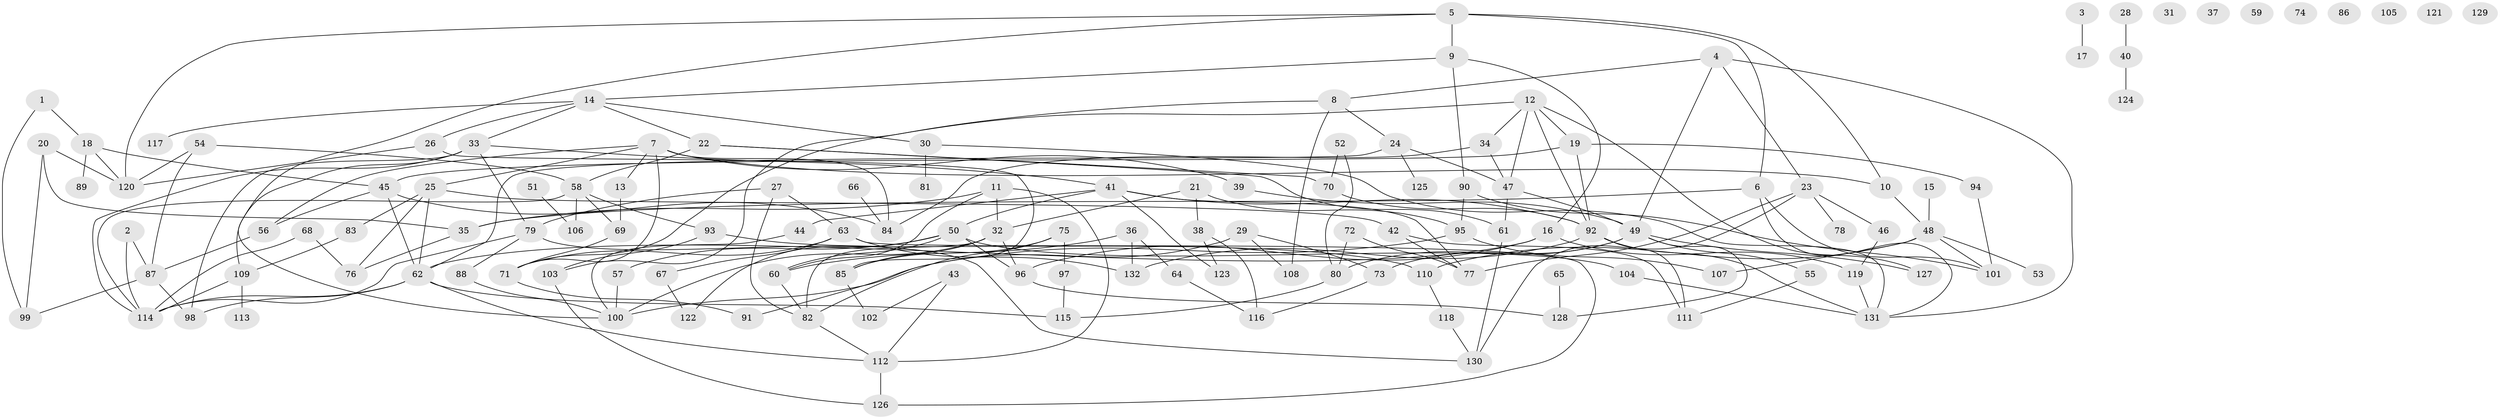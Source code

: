 // coarse degree distribution, {6: 0.045454545454545456, 2: 0.16666666666666666, 0: 0.15151515151515152, 11: 0.045454545454545456, 10: 0.015151515151515152, 15: 0.015151515151515152, 8: 0.030303030303030304, 17: 0.015151515151515152, 1: 0.09090909090909091, 7: 0.045454545454545456, 4: 0.07575757575757576, 5: 0.12121212121212122, 3: 0.18181818181818182}
// Generated by graph-tools (version 1.1) at 2025/16/03/04/25 18:16:35]
// undirected, 132 vertices, 205 edges
graph export_dot {
graph [start="1"]
  node [color=gray90,style=filled];
  1;
  2;
  3;
  4;
  5;
  6;
  7;
  8;
  9;
  10;
  11;
  12;
  13;
  14;
  15;
  16;
  17;
  18;
  19;
  20;
  21;
  22;
  23;
  24;
  25;
  26;
  27;
  28;
  29;
  30;
  31;
  32;
  33;
  34;
  35;
  36;
  37;
  38;
  39;
  40;
  41;
  42;
  43;
  44;
  45;
  46;
  47;
  48;
  49;
  50;
  51;
  52;
  53;
  54;
  55;
  56;
  57;
  58;
  59;
  60;
  61;
  62;
  63;
  64;
  65;
  66;
  67;
  68;
  69;
  70;
  71;
  72;
  73;
  74;
  75;
  76;
  77;
  78;
  79;
  80;
  81;
  82;
  83;
  84;
  85;
  86;
  87;
  88;
  89;
  90;
  91;
  92;
  93;
  94;
  95;
  96;
  97;
  98;
  99;
  100;
  101;
  102;
  103;
  104;
  105;
  106;
  107;
  108;
  109;
  110;
  111;
  112;
  113;
  114;
  115;
  116;
  117;
  118;
  119;
  120;
  121;
  122;
  123;
  124;
  125;
  126;
  127;
  128;
  129;
  130;
  131;
  132;
  1 -- 18;
  1 -- 99;
  2 -- 87;
  2 -- 114;
  3 -- 17;
  4 -- 8;
  4 -- 23;
  4 -- 49;
  4 -- 131;
  5 -- 6;
  5 -- 9;
  5 -- 10;
  5 -- 100;
  5 -- 120;
  6 -- 35;
  6 -- 101;
  6 -- 131;
  7 -- 10;
  7 -- 13;
  7 -- 25;
  7 -- 39;
  7 -- 56;
  7 -- 71;
  7 -- 84;
  8 -- 24;
  8 -- 103;
  8 -- 108;
  9 -- 14;
  9 -- 16;
  9 -- 90;
  10 -- 48;
  11 -- 32;
  11 -- 35;
  11 -- 60;
  11 -- 112;
  12 -- 19;
  12 -- 34;
  12 -- 47;
  12 -- 71;
  12 -- 92;
  12 -- 127;
  13 -- 69;
  14 -- 22;
  14 -- 26;
  14 -- 30;
  14 -- 33;
  14 -- 117;
  15 -- 48;
  16 -- 62;
  16 -- 96;
  16 -- 119;
  18 -- 45;
  18 -- 89;
  18 -- 120;
  19 -- 45;
  19 -- 92;
  19 -- 94;
  20 -- 35;
  20 -- 99;
  20 -- 120;
  21 -- 32;
  21 -- 38;
  21 -- 95;
  22 -- 58;
  22 -- 61;
  22 -- 70;
  23 -- 46;
  23 -- 77;
  23 -- 78;
  23 -- 130;
  24 -- 47;
  24 -- 62;
  24 -- 125;
  25 -- 42;
  25 -- 62;
  25 -- 76;
  25 -- 83;
  26 -- 85;
  26 -- 120;
  27 -- 63;
  27 -- 79;
  27 -- 82;
  28 -- 40;
  29 -- 73;
  29 -- 91;
  29 -- 108;
  30 -- 81;
  30 -- 131;
  32 -- 82;
  32 -- 85;
  32 -- 96;
  32 -- 100;
  33 -- 41;
  33 -- 79;
  33 -- 98;
  33 -- 109;
  33 -- 114;
  34 -- 47;
  34 -- 84;
  35 -- 76;
  36 -- 60;
  36 -- 64;
  36 -- 132;
  38 -- 116;
  38 -- 123;
  39 -- 49;
  40 -- 124;
  41 -- 44;
  41 -- 50;
  41 -- 77;
  41 -- 92;
  41 -- 123;
  42 -- 77;
  42 -- 111;
  43 -- 102;
  43 -- 112;
  44 -- 100;
  45 -- 56;
  45 -- 62;
  45 -- 84;
  46 -- 119;
  47 -- 49;
  47 -- 61;
  48 -- 53;
  48 -- 101;
  48 -- 107;
  48 -- 110;
  49 -- 55;
  49 -- 73;
  49 -- 80;
  49 -- 127;
  49 -- 128;
  50 -- 57;
  50 -- 60;
  50 -- 96;
  50 -- 104;
  50 -- 122;
  51 -- 106;
  52 -- 70;
  52 -- 80;
  54 -- 58;
  54 -- 87;
  54 -- 120;
  55 -- 111;
  56 -- 87;
  57 -- 100;
  58 -- 69;
  58 -- 93;
  58 -- 106;
  58 -- 114;
  60 -- 82;
  61 -- 130;
  62 -- 98;
  62 -- 112;
  62 -- 114;
  62 -- 115;
  63 -- 67;
  63 -- 71;
  63 -- 126;
  63 -- 132;
  64 -- 116;
  65 -- 128;
  66 -- 84;
  67 -- 122;
  68 -- 76;
  68 -- 114;
  69 -- 71;
  70 -- 92;
  71 -- 91;
  72 -- 77;
  72 -- 80;
  73 -- 116;
  75 -- 82;
  75 -- 85;
  75 -- 97;
  79 -- 88;
  79 -- 114;
  79 -- 130;
  80 -- 115;
  82 -- 112;
  83 -- 109;
  85 -- 102;
  87 -- 98;
  87 -- 99;
  88 -- 100;
  90 -- 95;
  90 -- 101;
  92 -- 111;
  92 -- 131;
  92 -- 132;
  93 -- 103;
  93 -- 110;
  94 -- 101;
  95 -- 100;
  95 -- 107;
  96 -- 128;
  97 -- 115;
  103 -- 126;
  104 -- 131;
  109 -- 113;
  109 -- 114;
  110 -- 118;
  112 -- 126;
  118 -- 130;
  119 -- 131;
}
